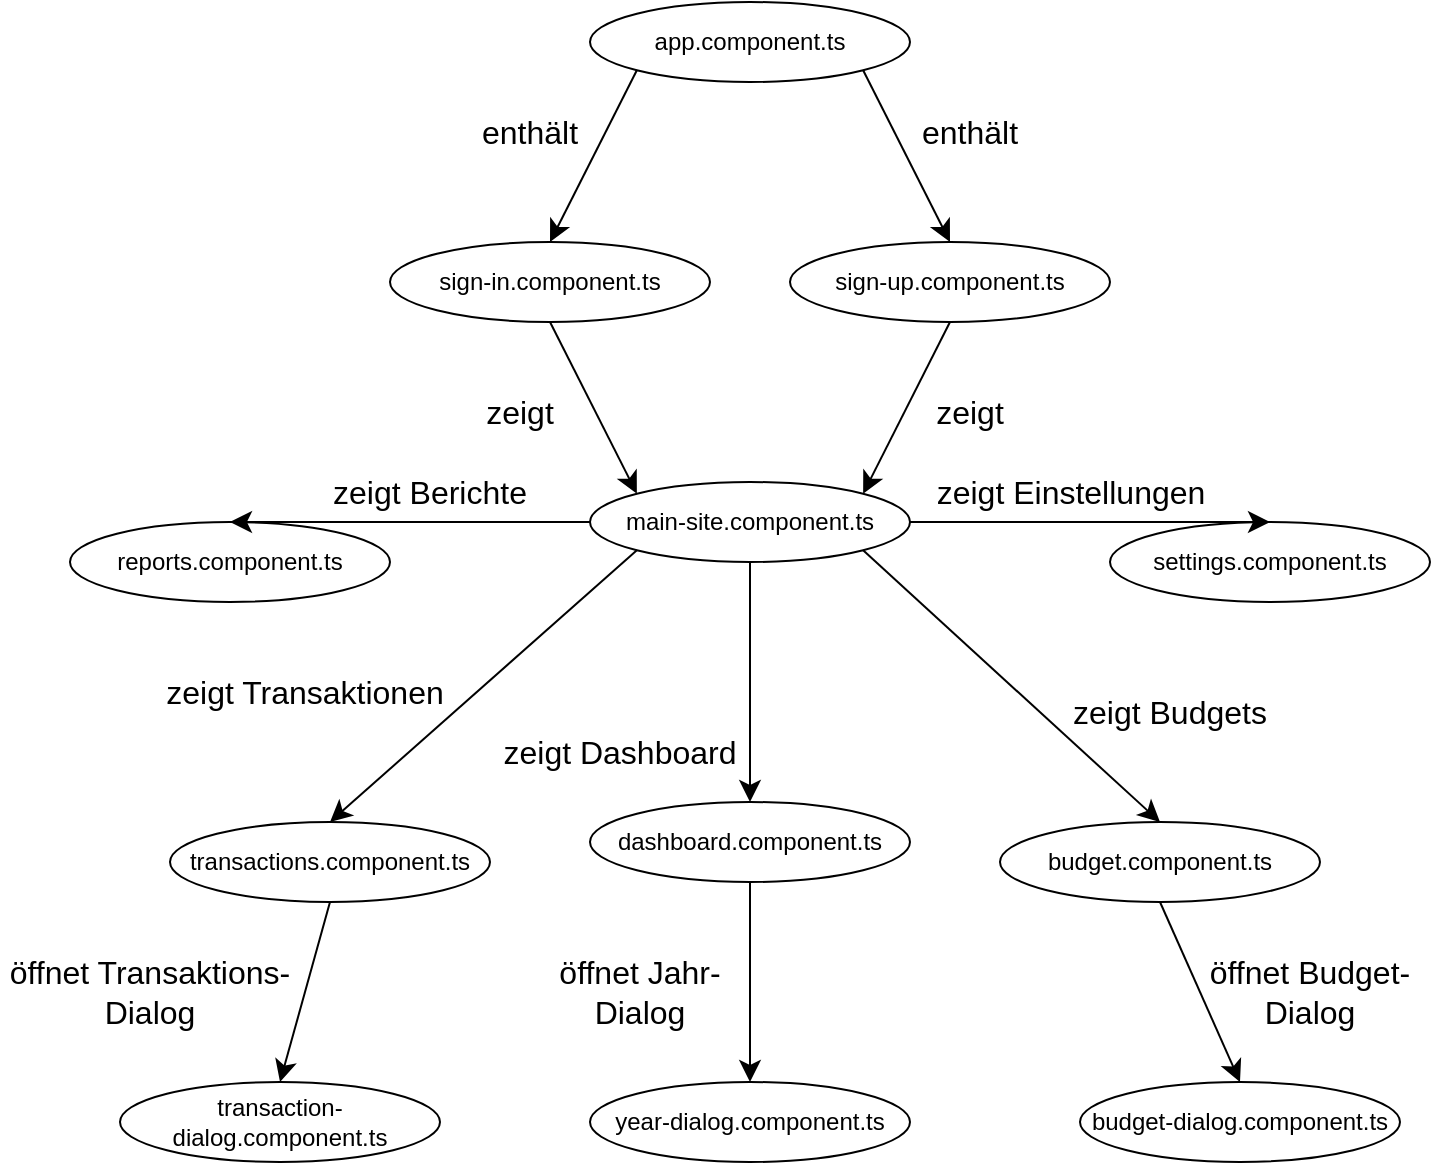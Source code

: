 <mxfile version="24.2.5" type="device">
  <diagram id="R2lEEEUBdFMjLlhIrx00" name="Page-1">
    <mxGraphModel dx="1843" dy="817" grid="1" gridSize="10" guides="1" tooltips="1" connect="1" arrows="1" fold="1" page="1" pageScale="1" pageWidth="850" pageHeight="1100" math="0" shadow="0" extFonts="Permanent Marker^https://fonts.googleapis.com/css?family=Permanent+Marker">
      <root>
        <mxCell id="0" />
        <mxCell id="1" parent="0" />
        <mxCell id="dWP1zJCHaRL9WXJ6XAb1-1" value="app.component.ts" style="ellipse;whiteSpace=wrap;html=1;" vertex="1" parent="1">
          <mxGeometry x="345" y="130" width="160" height="40" as="geometry" />
        </mxCell>
        <mxCell id="dWP1zJCHaRL9WXJ6XAb1-2" value="main-site.component.ts" style="ellipse;whiteSpace=wrap;html=1;" vertex="1" parent="1">
          <mxGeometry x="345" y="370" width="160" height="40" as="geometry" />
        </mxCell>
        <mxCell id="dWP1zJCHaRL9WXJ6XAb1-3" value="reports.component.ts" style="ellipse;whiteSpace=wrap;html=1;" vertex="1" parent="1">
          <mxGeometry x="85" y="390" width="160" height="40" as="geometry" />
        </mxCell>
        <mxCell id="dWP1zJCHaRL9WXJ6XAb1-4" value="transactions.component.ts" style="ellipse;whiteSpace=wrap;html=1;" vertex="1" parent="1">
          <mxGeometry x="135" y="540" width="160" height="40" as="geometry" />
        </mxCell>
        <mxCell id="dWP1zJCHaRL9WXJ6XAb1-5" value="dashboard.component.ts" style="ellipse;whiteSpace=wrap;html=1;" vertex="1" parent="1">
          <mxGeometry x="345" y="530" width="160" height="40" as="geometry" />
        </mxCell>
        <mxCell id="dWP1zJCHaRL9WXJ6XAb1-6" value="budget.component.ts" style="ellipse;whiteSpace=wrap;html=1;" vertex="1" parent="1">
          <mxGeometry x="550" y="540" width="160" height="40" as="geometry" />
        </mxCell>
        <mxCell id="dWP1zJCHaRL9WXJ6XAb1-7" value="settings.component.ts" style="ellipse;whiteSpace=wrap;html=1;" vertex="1" parent="1">
          <mxGeometry x="605" y="390" width="160" height="40" as="geometry" />
        </mxCell>
        <mxCell id="dWP1zJCHaRL9WXJ6XAb1-8" value="transaction-dialog.component.ts" style="ellipse;whiteSpace=wrap;html=1;" vertex="1" parent="1">
          <mxGeometry x="110" y="670" width="160" height="40" as="geometry" />
        </mxCell>
        <mxCell id="dWP1zJCHaRL9WXJ6XAb1-9" value="year-dialog.component.ts" style="ellipse;whiteSpace=wrap;html=1;" vertex="1" parent="1">
          <mxGeometry x="345" y="670" width="160" height="40" as="geometry" />
        </mxCell>
        <mxCell id="dWP1zJCHaRL9WXJ6XAb1-10" value="budget-dialog.component.ts" style="ellipse;whiteSpace=wrap;html=1;" vertex="1" parent="1">
          <mxGeometry x="590" y="670" width="160" height="40" as="geometry" />
        </mxCell>
        <mxCell id="dWP1zJCHaRL9WXJ6XAb1-13" value="" style="endArrow=classic;html=1;rounded=0;fontSize=12;startSize=8;endSize=8;curved=1;exitX=0.5;exitY=1;exitDx=0;exitDy=0;entryX=0.5;entryY=0;entryDx=0;entryDy=0;" edge="1" parent="1" source="dWP1zJCHaRL9WXJ6XAb1-2" target="dWP1zJCHaRL9WXJ6XAb1-5">
          <mxGeometry width="50" height="50" relative="1" as="geometry">
            <mxPoint x="435" y="300" as="sourcePoint" />
            <mxPoint x="435" y="380" as="targetPoint" />
          </mxGeometry>
        </mxCell>
        <mxCell id="dWP1zJCHaRL9WXJ6XAb1-14" value="" style="endArrow=classic;html=1;rounded=0;fontSize=12;startSize=8;endSize=8;curved=1;exitX=0;exitY=1;exitDx=0;exitDy=0;entryX=0.5;entryY=0;entryDx=0;entryDy=0;" edge="1" parent="1" source="dWP1zJCHaRL9WXJ6XAb1-2" target="dWP1zJCHaRL9WXJ6XAb1-4">
          <mxGeometry width="50" height="50" relative="1" as="geometry">
            <mxPoint x="445" y="310" as="sourcePoint" />
            <mxPoint x="445" y="390" as="targetPoint" />
          </mxGeometry>
        </mxCell>
        <mxCell id="dWP1zJCHaRL9WXJ6XAb1-15" value="" style="endArrow=classic;html=1;rounded=0;fontSize=12;startSize=8;endSize=8;curved=1;exitX=0;exitY=0.5;exitDx=0;exitDy=0;entryX=0.5;entryY=0;entryDx=0;entryDy=0;" edge="1" parent="1" source="dWP1zJCHaRL9WXJ6XAb1-2" target="dWP1zJCHaRL9WXJ6XAb1-3">
          <mxGeometry width="50" height="50" relative="1" as="geometry">
            <mxPoint x="455" y="320" as="sourcePoint" />
            <mxPoint x="455" y="400" as="targetPoint" />
          </mxGeometry>
        </mxCell>
        <mxCell id="dWP1zJCHaRL9WXJ6XAb1-16" value="" style="endArrow=classic;html=1;rounded=0;fontSize=12;startSize=8;endSize=8;curved=1;exitX=1;exitY=0.5;exitDx=0;exitDy=0;entryX=0.5;entryY=0;entryDx=0;entryDy=0;" edge="1" parent="1" source="dWP1zJCHaRL9WXJ6XAb1-2" target="dWP1zJCHaRL9WXJ6XAb1-7">
          <mxGeometry width="50" height="50" relative="1" as="geometry">
            <mxPoint x="465" y="330" as="sourcePoint" />
            <mxPoint x="465" y="410" as="targetPoint" />
          </mxGeometry>
        </mxCell>
        <mxCell id="dWP1zJCHaRL9WXJ6XAb1-17" value="" style="endArrow=classic;html=1;rounded=0;fontSize=12;startSize=8;endSize=8;curved=1;exitX=1;exitY=1;exitDx=0;exitDy=0;entryX=0.5;entryY=0;entryDx=0;entryDy=0;" edge="1" parent="1" source="dWP1zJCHaRL9WXJ6XAb1-2" target="dWP1zJCHaRL9WXJ6XAb1-6">
          <mxGeometry width="50" height="50" relative="1" as="geometry">
            <mxPoint x="475" y="340" as="sourcePoint" />
            <mxPoint x="475" y="420" as="targetPoint" />
          </mxGeometry>
        </mxCell>
        <mxCell id="dWP1zJCHaRL9WXJ6XAb1-18" value="" style="endArrow=classic;html=1;rounded=0;fontSize=12;startSize=8;endSize=8;curved=1;exitX=0.5;exitY=1;exitDx=0;exitDy=0;entryX=0.5;entryY=0;entryDx=0;entryDy=0;" edge="1" parent="1" source="dWP1zJCHaRL9WXJ6XAb1-5" target="dWP1zJCHaRL9WXJ6XAb1-9">
          <mxGeometry width="50" height="50" relative="1" as="geometry">
            <mxPoint x="485" y="350" as="sourcePoint" />
            <mxPoint x="485" y="430" as="targetPoint" />
          </mxGeometry>
        </mxCell>
        <mxCell id="dWP1zJCHaRL9WXJ6XAb1-19" value="" style="endArrow=classic;html=1;rounded=0;fontSize=12;startSize=8;endSize=8;curved=1;exitX=0.5;exitY=1;exitDx=0;exitDy=0;entryX=0.5;entryY=0;entryDx=0;entryDy=0;" edge="1" parent="1" source="dWP1zJCHaRL9WXJ6XAb1-6" target="dWP1zJCHaRL9WXJ6XAb1-10">
          <mxGeometry width="50" height="50" relative="1" as="geometry">
            <mxPoint x="495" y="360" as="sourcePoint" />
            <mxPoint x="495" y="440" as="targetPoint" />
          </mxGeometry>
        </mxCell>
        <mxCell id="dWP1zJCHaRL9WXJ6XAb1-20" value="" style="endArrow=classic;html=1;rounded=0;fontSize=12;startSize=8;endSize=8;curved=1;exitX=0.5;exitY=1;exitDx=0;exitDy=0;entryX=0.5;entryY=0;entryDx=0;entryDy=0;" edge="1" parent="1" source="dWP1zJCHaRL9WXJ6XAb1-4" target="dWP1zJCHaRL9WXJ6XAb1-8">
          <mxGeometry width="50" height="50" relative="1" as="geometry">
            <mxPoint x="505" y="370" as="sourcePoint" />
            <mxPoint x="505" y="450" as="targetPoint" />
          </mxGeometry>
        </mxCell>
        <mxCell id="dWP1zJCHaRL9WXJ6XAb1-21" value="sign-up.component.ts" style="ellipse;whiteSpace=wrap;html=1;" vertex="1" parent="1">
          <mxGeometry x="445" y="250" width="160" height="40" as="geometry" />
        </mxCell>
        <mxCell id="dWP1zJCHaRL9WXJ6XAb1-22" value="" style="endArrow=classic;html=1;rounded=0;fontSize=12;startSize=8;endSize=8;curved=1;exitX=0.5;exitY=1;exitDx=0;exitDy=0;entryX=1;entryY=0;entryDx=0;entryDy=0;" edge="1" parent="1" source="dWP1zJCHaRL9WXJ6XAb1-21" target="dWP1zJCHaRL9WXJ6XAb1-2">
          <mxGeometry width="50" height="50" relative="1" as="geometry">
            <mxPoint x="435" y="420" as="sourcePoint" />
            <mxPoint x="435" y="500" as="targetPoint" />
          </mxGeometry>
        </mxCell>
        <mxCell id="dWP1zJCHaRL9WXJ6XAb1-23" value="" style="endArrow=classic;html=1;rounded=0;fontSize=12;startSize=8;endSize=8;curved=1;exitX=1;exitY=1;exitDx=0;exitDy=0;entryX=0.5;entryY=0;entryDx=0;entryDy=0;" edge="1" parent="1" source="dWP1zJCHaRL9WXJ6XAb1-1" target="dWP1zJCHaRL9WXJ6XAb1-21">
          <mxGeometry width="50" height="50" relative="1" as="geometry">
            <mxPoint x="445" y="430" as="sourcePoint" />
            <mxPoint x="475" y="210" as="targetPoint" />
          </mxGeometry>
        </mxCell>
        <mxCell id="dWP1zJCHaRL9WXJ6XAb1-24" value="sign-in.component.ts" style="ellipse;whiteSpace=wrap;html=1;" vertex="1" parent="1">
          <mxGeometry x="245" y="250" width="160" height="40" as="geometry" />
        </mxCell>
        <mxCell id="dWP1zJCHaRL9WXJ6XAb1-25" value="" style="endArrow=classic;html=1;rounded=0;fontSize=12;startSize=8;endSize=8;curved=1;exitX=0;exitY=1;exitDx=0;exitDy=0;entryX=0.5;entryY=0;entryDx=0;entryDy=0;" edge="1" parent="1" source="dWP1zJCHaRL9WXJ6XAb1-1" target="dWP1zJCHaRL9WXJ6XAb1-24">
          <mxGeometry width="50" height="50" relative="1" as="geometry">
            <mxPoint x="435" y="180" as="sourcePoint" />
            <mxPoint x="535" y="260" as="targetPoint" />
          </mxGeometry>
        </mxCell>
        <mxCell id="dWP1zJCHaRL9WXJ6XAb1-26" value="" style="endArrow=classic;html=1;rounded=0;fontSize=12;startSize=8;endSize=8;curved=1;exitX=0.5;exitY=1;exitDx=0;exitDy=0;entryX=0;entryY=0;entryDx=0;entryDy=0;" edge="1" parent="1" source="dWP1zJCHaRL9WXJ6XAb1-24" target="dWP1zJCHaRL9WXJ6XAb1-2">
          <mxGeometry width="50" height="50" relative="1" as="geometry">
            <mxPoint x="535" y="300" as="sourcePoint" />
            <mxPoint x="492" y="386" as="targetPoint" />
          </mxGeometry>
        </mxCell>
        <mxCell id="dWP1zJCHaRL9WXJ6XAb1-27" value="enthält" style="text;html=1;align=center;verticalAlign=middle;whiteSpace=wrap;rounded=0;fontSize=16;" vertex="1" parent="1">
          <mxGeometry x="505" y="180" width="60" height="30" as="geometry" />
        </mxCell>
        <mxCell id="dWP1zJCHaRL9WXJ6XAb1-28" value="enthält" style="text;html=1;align=center;verticalAlign=middle;whiteSpace=wrap;rounded=0;fontSize=16;" vertex="1" parent="1">
          <mxGeometry x="285" y="180" width="60" height="30" as="geometry" />
        </mxCell>
        <mxCell id="dWP1zJCHaRL9WXJ6XAb1-29" value="zeigt" style="text;html=1;align=center;verticalAlign=middle;whiteSpace=wrap;rounded=0;fontSize=16;" vertex="1" parent="1">
          <mxGeometry x="505" y="320" width="60" height="30" as="geometry" />
        </mxCell>
        <mxCell id="dWP1zJCHaRL9WXJ6XAb1-30" value="zeigt" style="text;html=1;align=center;verticalAlign=middle;whiteSpace=wrap;rounded=0;fontSize=16;" vertex="1" parent="1">
          <mxGeometry x="280" y="320" width="60" height="30" as="geometry" />
        </mxCell>
        <mxCell id="dWP1zJCHaRL9WXJ6XAb1-31" value="zeigt Berichte" style="text;html=1;align=center;verticalAlign=middle;whiteSpace=wrap;rounded=0;fontSize=16;" vertex="1" parent="1">
          <mxGeometry x="210" y="360" width="110" height="30" as="geometry" />
        </mxCell>
        <mxCell id="dWP1zJCHaRL9WXJ6XAb1-32" value="zeigt Einstellungen" style="text;html=1;align=center;verticalAlign=middle;whiteSpace=wrap;rounded=0;fontSize=16;" vertex="1" parent="1">
          <mxGeometry x="512.5" y="360" width="145" height="30" as="geometry" />
        </mxCell>
        <mxCell id="dWP1zJCHaRL9WXJ6XAb1-33" value="zeigt Transaktionen" style="text;html=1;align=center;verticalAlign=middle;whiteSpace=wrap;rounded=0;fontSize=16;rotation=0;" vertex="1" parent="1">
          <mxGeometry x="125" y="460" width="155" height="30" as="geometry" />
        </mxCell>
        <mxCell id="dWP1zJCHaRL9WXJ6XAb1-34" value="zeigt Dashboard" style="text;html=1;align=center;verticalAlign=middle;whiteSpace=wrap;rounded=0;fontSize=16;rotation=0;" vertex="1" parent="1">
          <mxGeometry x="295" y="490" width="130" height="30" as="geometry" />
        </mxCell>
        <mxCell id="dWP1zJCHaRL9WXJ6XAb1-35" value="zeigt Budgets" style="text;html=1;align=center;verticalAlign=middle;whiteSpace=wrap;rounded=0;fontSize=16;rotation=0;" vertex="1" parent="1">
          <mxGeometry x="580" y="470" width="110" height="30" as="geometry" />
        </mxCell>
        <mxCell id="dWP1zJCHaRL9WXJ6XAb1-36" value="öffnet Budget-Dialog" style="text;html=1;align=center;verticalAlign=middle;whiteSpace=wrap;rounded=0;fontSize=16;rotation=0;" vertex="1" parent="1">
          <mxGeometry x="640" y="610" width="130" height="30" as="geometry" />
        </mxCell>
        <mxCell id="dWP1zJCHaRL9WXJ6XAb1-37" value="öffnet Transaktions-Dialog" style="text;html=1;align=center;verticalAlign=middle;whiteSpace=wrap;rounded=0;fontSize=16;rotation=0;" vertex="1" parent="1">
          <mxGeometry x="50" y="610" width="150" height="30" as="geometry" />
        </mxCell>
        <mxCell id="dWP1zJCHaRL9WXJ6XAb1-38" value="öffnet Jahr-Dialog" style="text;html=1;align=center;verticalAlign=middle;whiteSpace=wrap;rounded=0;fontSize=16;rotation=0;" vertex="1" parent="1">
          <mxGeometry x="315" y="610" width="110" height="30" as="geometry" />
        </mxCell>
      </root>
    </mxGraphModel>
  </diagram>
</mxfile>
